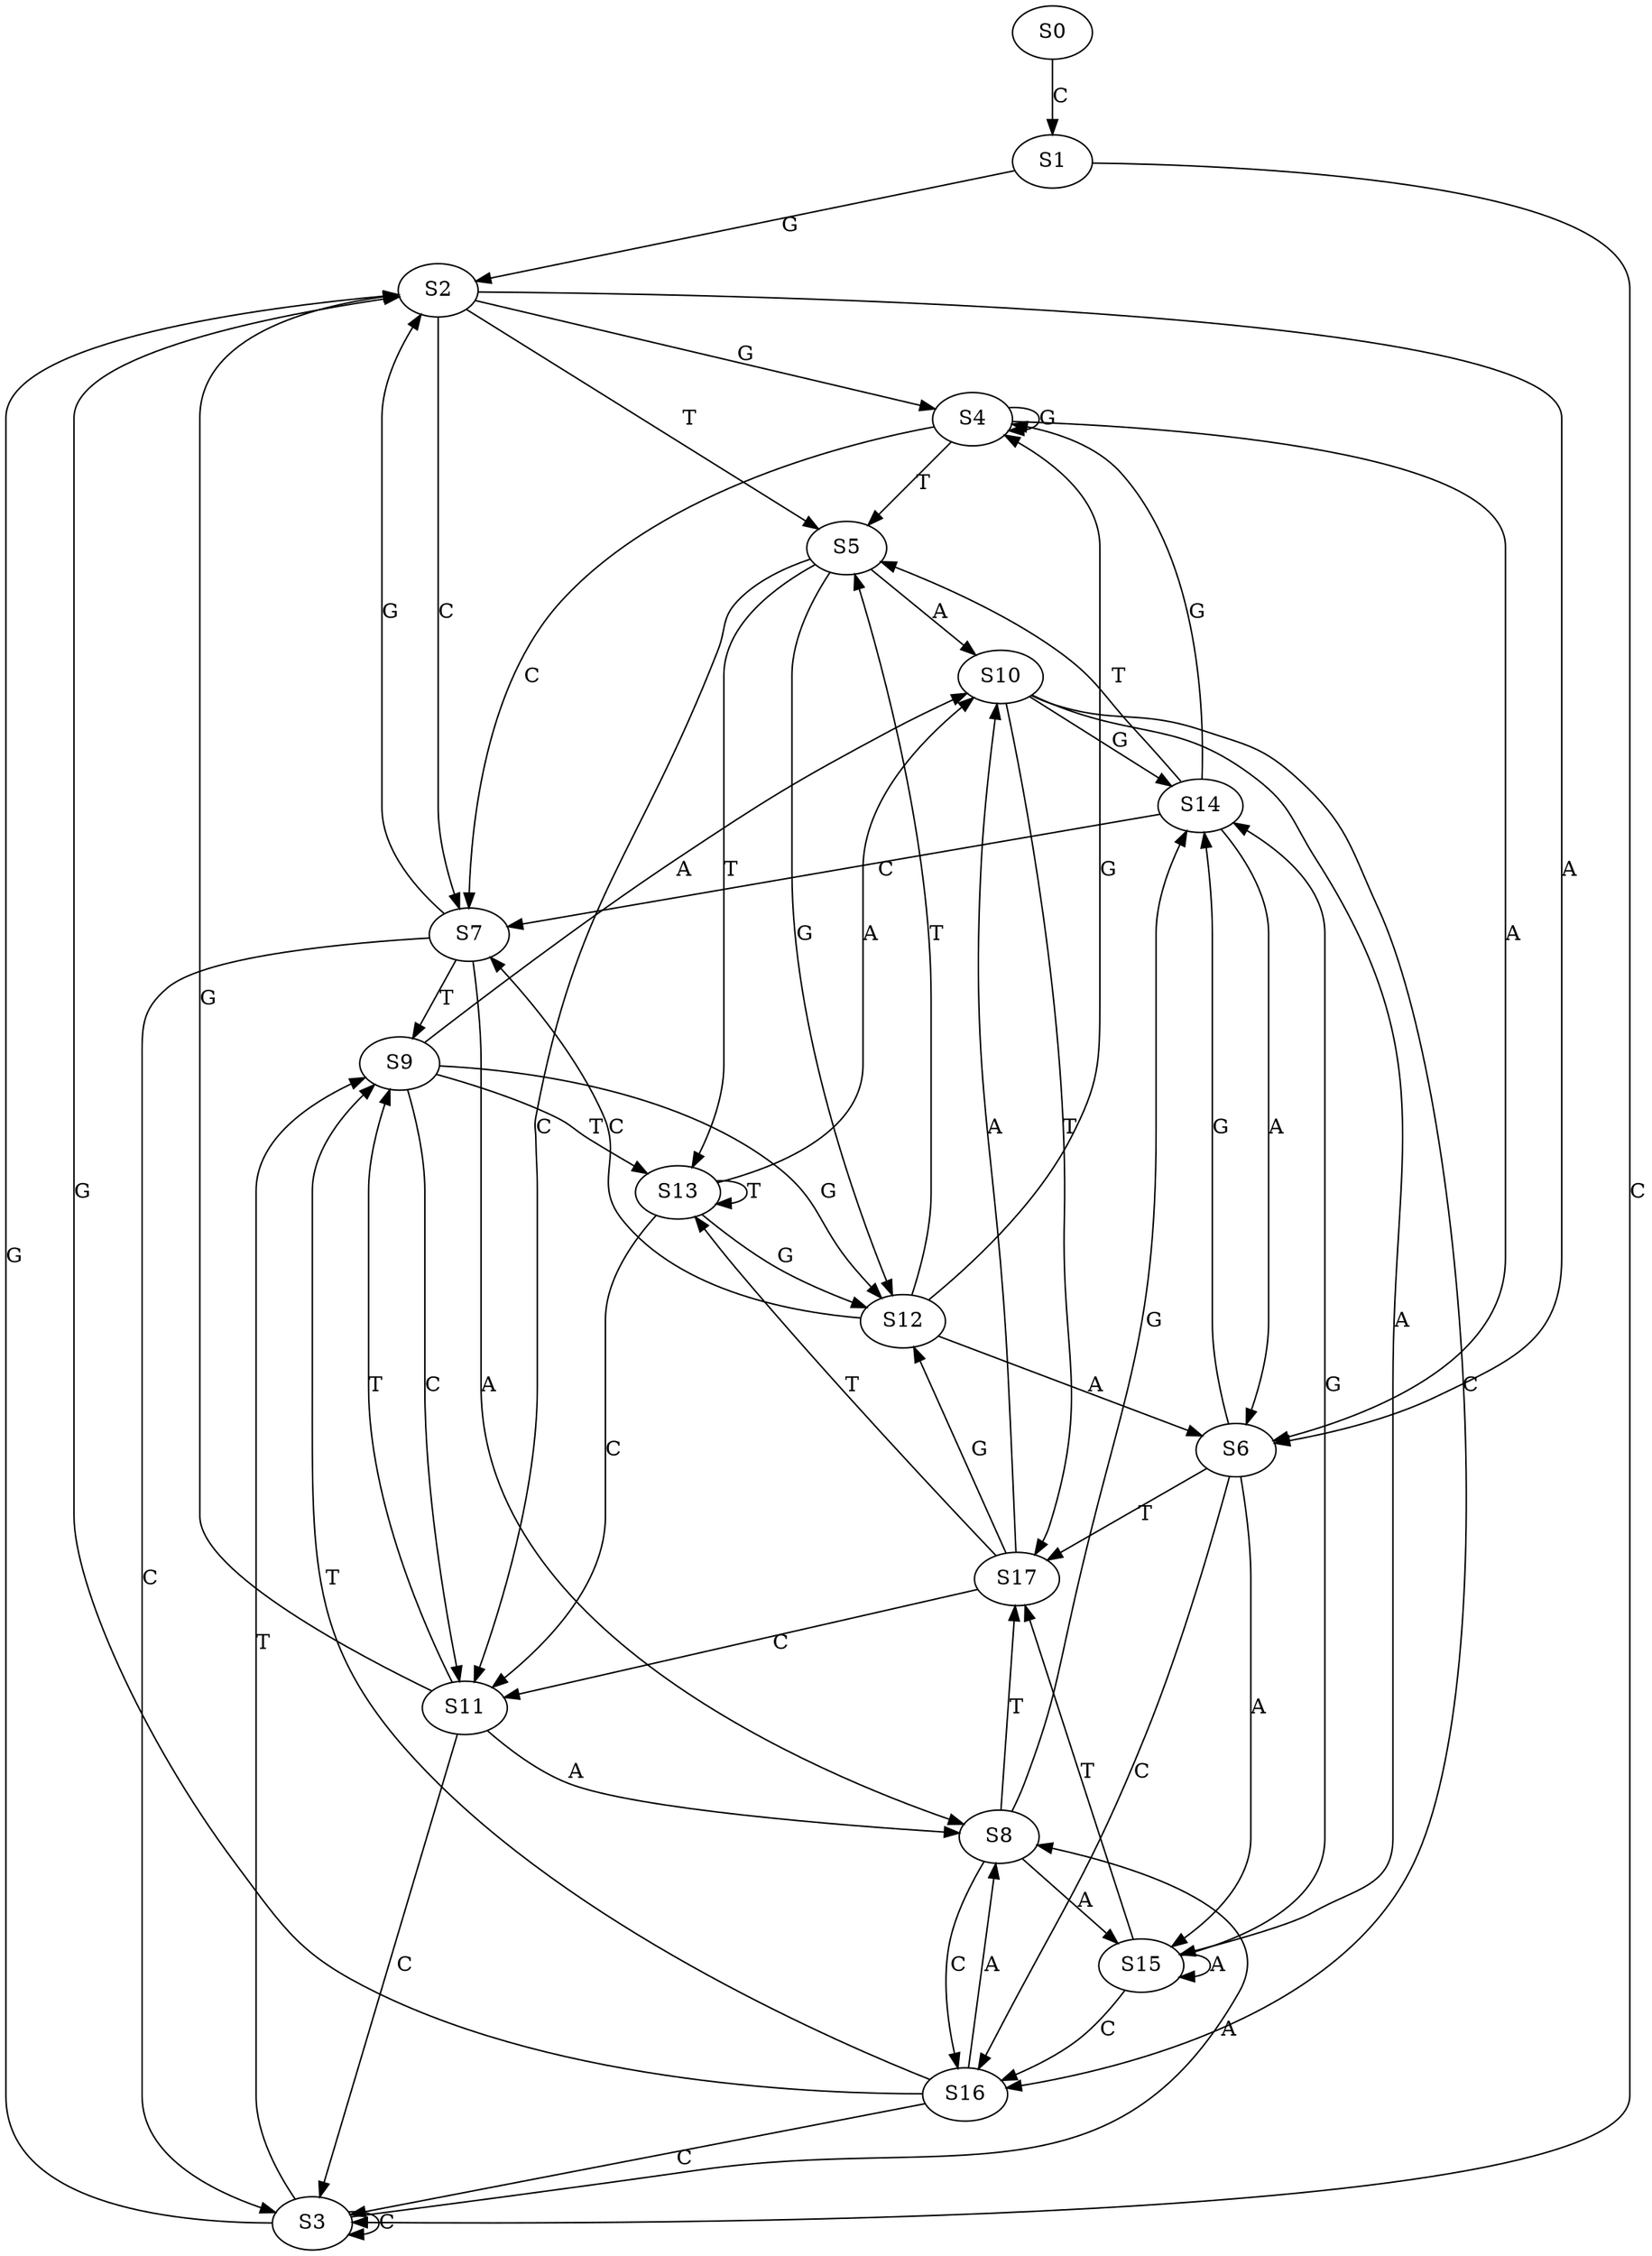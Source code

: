 strict digraph  {
	S0 -> S1 [ label = C ];
	S1 -> S2 [ label = G ];
	S1 -> S3 [ label = C ];
	S2 -> S4 [ label = G ];
	S2 -> S5 [ label = T ];
	S2 -> S6 [ label = A ];
	S2 -> S7 [ label = C ];
	S3 -> S2 [ label = G ];
	S3 -> S3 [ label = C ];
	S3 -> S8 [ label = A ];
	S3 -> S9 [ label = T ];
	S4 -> S6 [ label = A ];
	S4 -> S5 [ label = T ];
	S4 -> S4 [ label = G ];
	S4 -> S7 [ label = C ];
	S5 -> S10 [ label = A ];
	S5 -> S11 [ label = C ];
	S5 -> S12 [ label = G ];
	S5 -> S13 [ label = T ];
	S6 -> S14 [ label = G ];
	S6 -> S15 [ label = A ];
	S6 -> S16 [ label = C ];
	S6 -> S17 [ label = T ];
	S7 -> S3 [ label = C ];
	S7 -> S9 [ label = T ];
	S7 -> S2 [ label = G ];
	S7 -> S8 [ label = A ];
	S8 -> S14 [ label = G ];
	S8 -> S17 [ label = T ];
	S8 -> S16 [ label = C ];
	S8 -> S15 [ label = A ];
	S9 -> S12 [ label = G ];
	S9 -> S11 [ label = C ];
	S9 -> S10 [ label = A ];
	S9 -> S13 [ label = T ];
	S10 -> S14 [ label = G ];
	S10 -> S17 [ label = T ];
	S10 -> S15 [ label = A ];
	S10 -> S16 [ label = C ];
	S11 -> S9 [ label = T ];
	S11 -> S2 [ label = G ];
	S11 -> S3 [ label = C ];
	S11 -> S8 [ label = A ];
	S12 -> S6 [ label = A ];
	S12 -> S5 [ label = T ];
	S12 -> S7 [ label = C ];
	S12 -> S4 [ label = G ];
	S13 -> S11 [ label = C ];
	S13 -> S12 [ label = G ];
	S13 -> S13 [ label = T ];
	S13 -> S10 [ label = A ];
	S14 -> S5 [ label = T ];
	S14 -> S4 [ label = G ];
	S14 -> S6 [ label = A ];
	S14 -> S7 [ label = C ];
	S15 -> S17 [ label = T ];
	S15 -> S16 [ label = C ];
	S15 -> S14 [ label = G ];
	S15 -> S15 [ label = A ];
	S16 -> S8 [ label = A ];
	S16 -> S9 [ label = T ];
	S16 -> S3 [ label = C ];
	S16 -> S2 [ label = G ];
	S17 -> S10 [ label = A ];
	S17 -> S11 [ label = C ];
	S17 -> S13 [ label = T ];
	S17 -> S12 [ label = G ];
}
